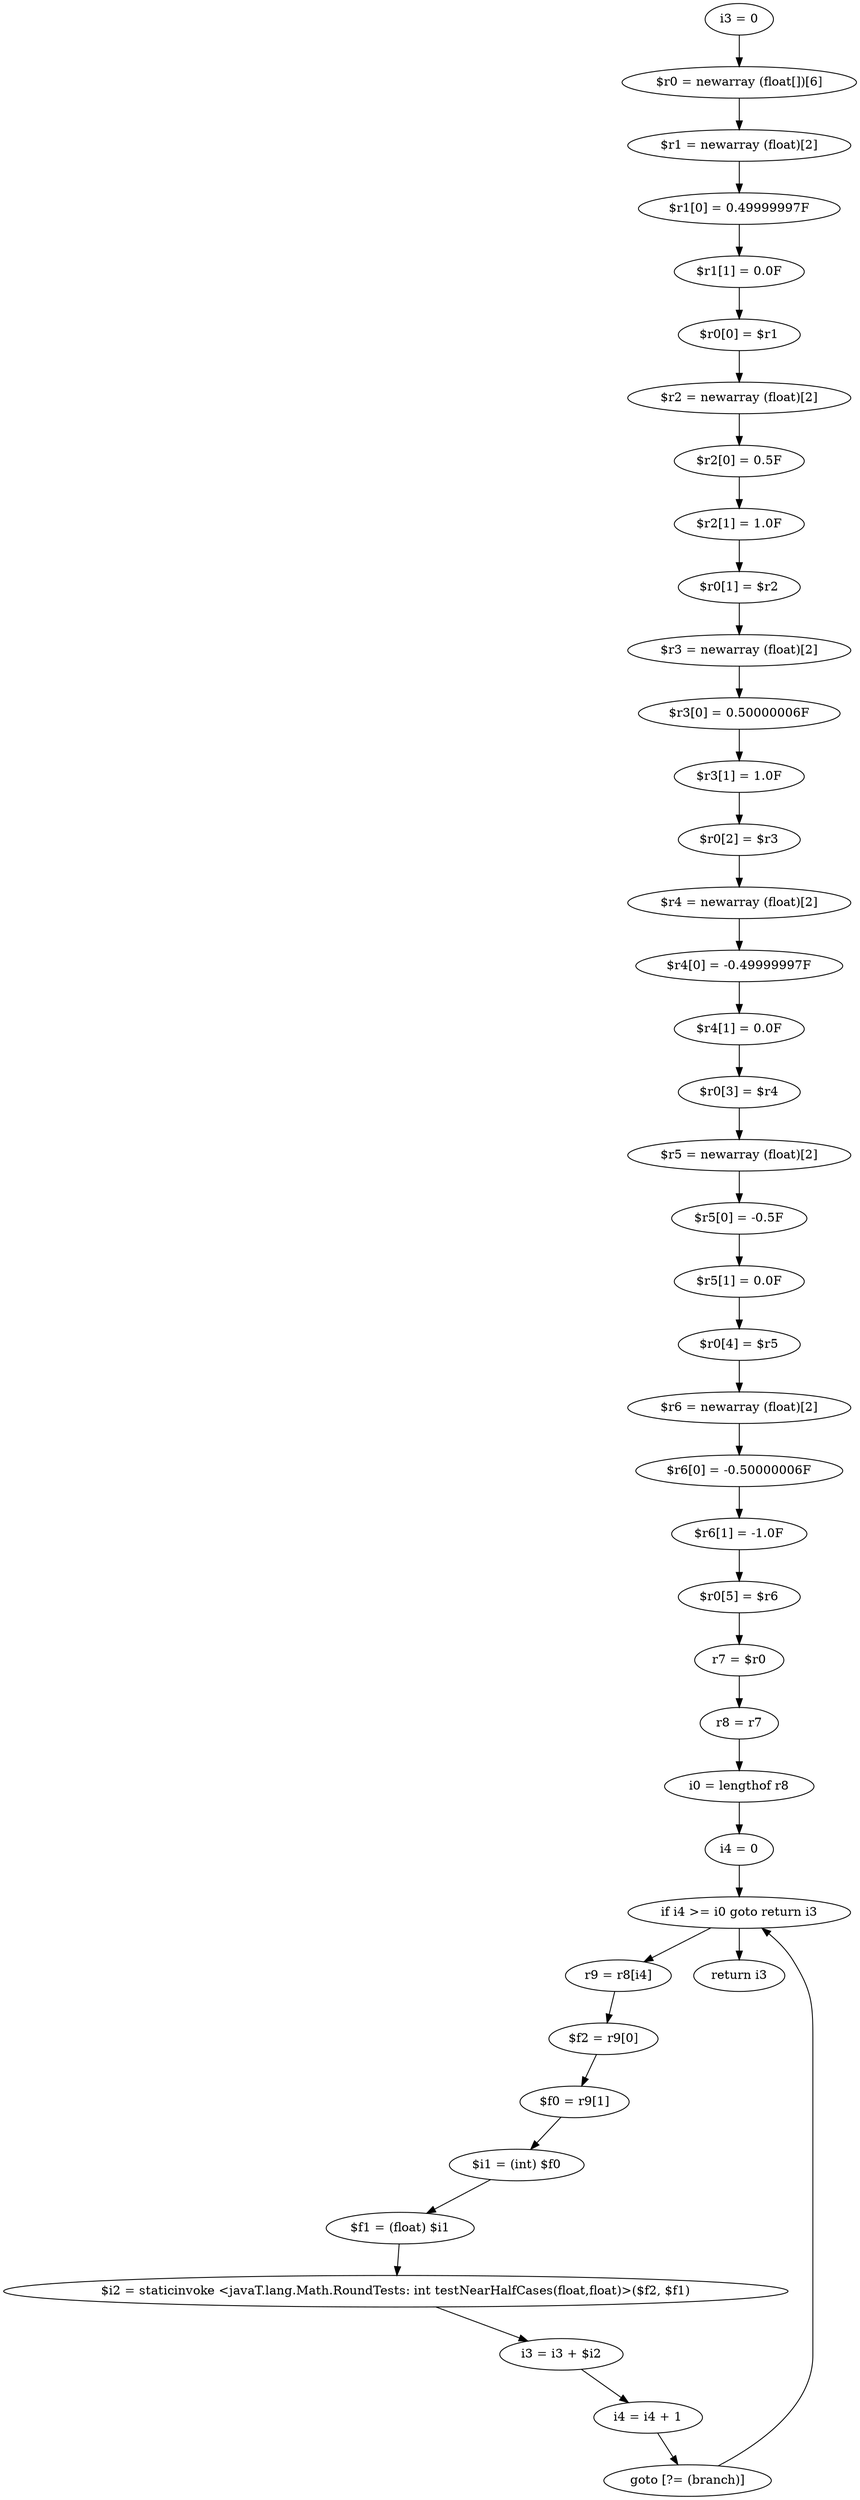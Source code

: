 digraph "unitGraph" {
    "i3 = 0"
    "$r0 = newarray (float[])[6]"
    "$r1 = newarray (float)[2]"
    "$r1[0] = 0.49999997F"
    "$r1[1] = 0.0F"
    "$r0[0] = $r1"
    "$r2 = newarray (float)[2]"
    "$r2[0] = 0.5F"
    "$r2[1] = 1.0F"
    "$r0[1] = $r2"
    "$r3 = newarray (float)[2]"
    "$r3[0] = 0.50000006F"
    "$r3[1] = 1.0F"
    "$r0[2] = $r3"
    "$r4 = newarray (float)[2]"
    "$r4[0] = -0.49999997F"
    "$r4[1] = 0.0F"
    "$r0[3] = $r4"
    "$r5 = newarray (float)[2]"
    "$r5[0] = -0.5F"
    "$r5[1] = 0.0F"
    "$r0[4] = $r5"
    "$r6 = newarray (float)[2]"
    "$r6[0] = -0.50000006F"
    "$r6[1] = -1.0F"
    "$r0[5] = $r6"
    "r7 = $r0"
    "r8 = r7"
    "i0 = lengthof r8"
    "i4 = 0"
    "if i4 >= i0 goto return i3"
    "r9 = r8[i4]"
    "$f2 = r9[0]"
    "$f0 = r9[1]"
    "$i1 = (int) $f0"
    "$f1 = (float) $i1"
    "$i2 = staticinvoke <javaT.lang.Math.RoundTests: int testNearHalfCases(float,float)>($f2, $f1)"
    "i3 = i3 + $i2"
    "i4 = i4 + 1"
    "goto [?= (branch)]"
    "return i3"
    "i3 = 0"->"$r0 = newarray (float[])[6]";
    "$r0 = newarray (float[])[6]"->"$r1 = newarray (float)[2]";
    "$r1 = newarray (float)[2]"->"$r1[0] = 0.49999997F";
    "$r1[0] = 0.49999997F"->"$r1[1] = 0.0F";
    "$r1[1] = 0.0F"->"$r0[0] = $r1";
    "$r0[0] = $r1"->"$r2 = newarray (float)[2]";
    "$r2 = newarray (float)[2]"->"$r2[0] = 0.5F";
    "$r2[0] = 0.5F"->"$r2[1] = 1.0F";
    "$r2[1] = 1.0F"->"$r0[1] = $r2";
    "$r0[1] = $r2"->"$r3 = newarray (float)[2]";
    "$r3 = newarray (float)[2]"->"$r3[0] = 0.50000006F";
    "$r3[0] = 0.50000006F"->"$r3[1] = 1.0F";
    "$r3[1] = 1.0F"->"$r0[2] = $r3";
    "$r0[2] = $r3"->"$r4 = newarray (float)[2]";
    "$r4 = newarray (float)[2]"->"$r4[0] = -0.49999997F";
    "$r4[0] = -0.49999997F"->"$r4[1] = 0.0F";
    "$r4[1] = 0.0F"->"$r0[3] = $r4";
    "$r0[3] = $r4"->"$r5 = newarray (float)[2]";
    "$r5 = newarray (float)[2]"->"$r5[0] = -0.5F";
    "$r5[0] = -0.5F"->"$r5[1] = 0.0F";
    "$r5[1] = 0.0F"->"$r0[4] = $r5";
    "$r0[4] = $r5"->"$r6 = newarray (float)[2]";
    "$r6 = newarray (float)[2]"->"$r6[0] = -0.50000006F";
    "$r6[0] = -0.50000006F"->"$r6[1] = -1.0F";
    "$r6[1] = -1.0F"->"$r0[5] = $r6";
    "$r0[5] = $r6"->"r7 = $r0";
    "r7 = $r0"->"r8 = r7";
    "r8 = r7"->"i0 = lengthof r8";
    "i0 = lengthof r8"->"i4 = 0";
    "i4 = 0"->"if i4 >= i0 goto return i3";
    "if i4 >= i0 goto return i3"->"r9 = r8[i4]";
    "if i4 >= i0 goto return i3"->"return i3";
    "r9 = r8[i4]"->"$f2 = r9[0]";
    "$f2 = r9[0]"->"$f0 = r9[1]";
    "$f0 = r9[1]"->"$i1 = (int) $f0";
    "$i1 = (int) $f0"->"$f1 = (float) $i1";
    "$f1 = (float) $i1"->"$i2 = staticinvoke <javaT.lang.Math.RoundTests: int testNearHalfCases(float,float)>($f2, $f1)";
    "$i2 = staticinvoke <javaT.lang.Math.RoundTests: int testNearHalfCases(float,float)>($f2, $f1)"->"i3 = i3 + $i2";
    "i3 = i3 + $i2"->"i4 = i4 + 1";
    "i4 = i4 + 1"->"goto [?= (branch)]";
    "goto [?= (branch)]"->"if i4 >= i0 goto return i3";
}

